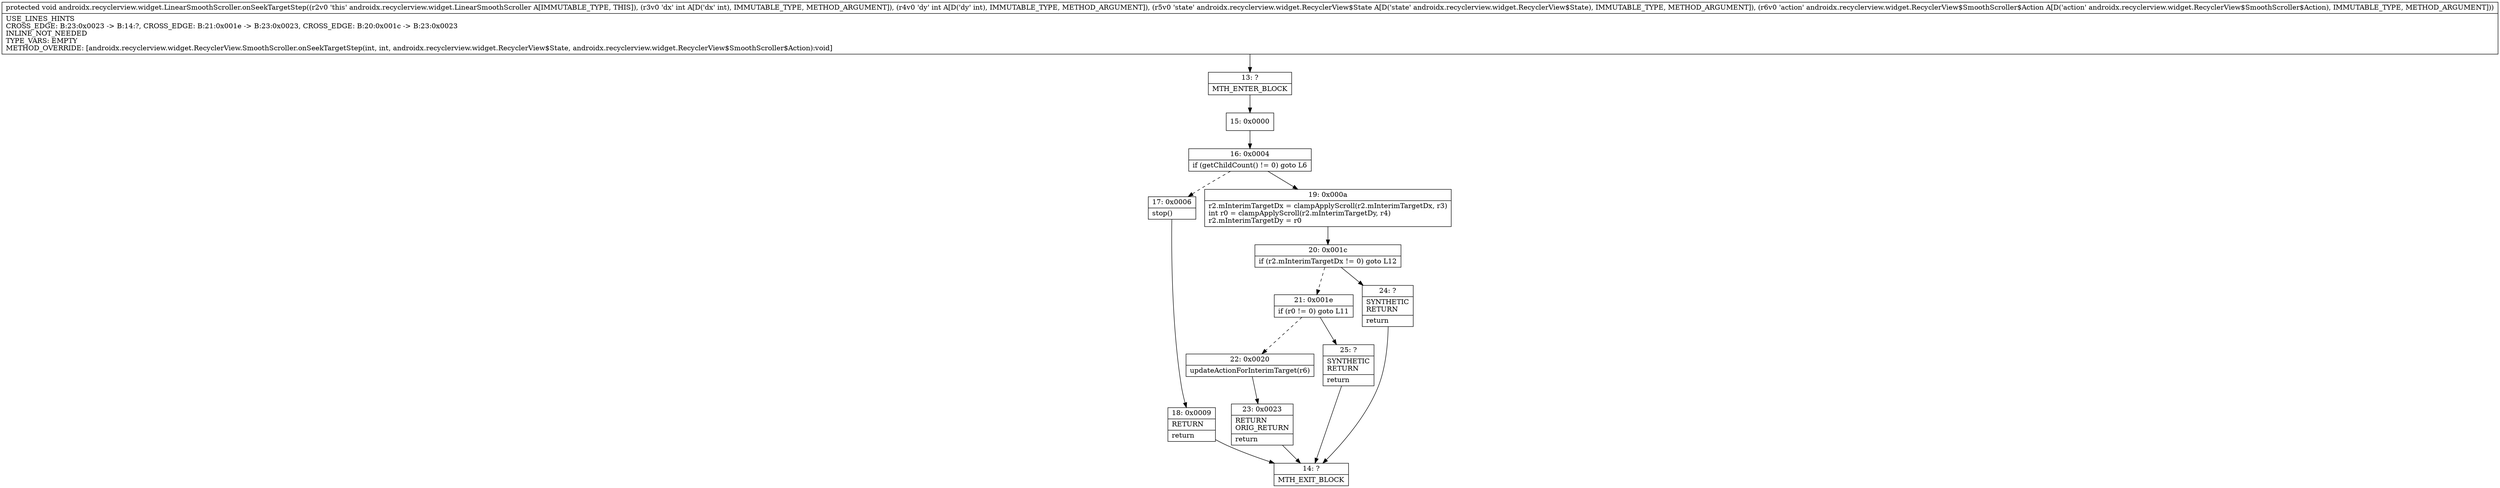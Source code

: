 digraph "CFG forandroidx.recyclerview.widget.LinearSmoothScroller.onSeekTargetStep(IILandroidx\/recyclerview\/widget\/RecyclerView$State;Landroidx\/recyclerview\/widget\/RecyclerView$SmoothScroller$Action;)V" {
Node_13 [shape=record,label="{13\:\ ?|MTH_ENTER_BLOCK\l}"];
Node_15 [shape=record,label="{15\:\ 0x0000}"];
Node_16 [shape=record,label="{16\:\ 0x0004|if (getChildCount() != 0) goto L6\l}"];
Node_17 [shape=record,label="{17\:\ 0x0006|stop()\l}"];
Node_18 [shape=record,label="{18\:\ 0x0009|RETURN\l|return\l}"];
Node_14 [shape=record,label="{14\:\ ?|MTH_EXIT_BLOCK\l}"];
Node_19 [shape=record,label="{19\:\ 0x000a|r2.mInterimTargetDx = clampApplyScroll(r2.mInterimTargetDx, r3)\lint r0 = clampApplyScroll(r2.mInterimTargetDy, r4)\lr2.mInterimTargetDy = r0\l}"];
Node_20 [shape=record,label="{20\:\ 0x001c|if (r2.mInterimTargetDx != 0) goto L12\l}"];
Node_21 [shape=record,label="{21\:\ 0x001e|if (r0 != 0) goto L11\l}"];
Node_22 [shape=record,label="{22\:\ 0x0020|updateActionForInterimTarget(r6)\l}"];
Node_23 [shape=record,label="{23\:\ 0x0023|RETURN\lORIG_RETURN\l|return\l}"];
Node_25 [shape=record,label="{25\:\ ?|SYNTHETIC\lRETURN\l|return\l}"];
Node_24 [shape=record,label="{24\:\ ?|SYNTHETIC\lRETURN\l|return\l}"];
MethodNode[shape=record,label="{protected void androidx.recyclerview.widget.LinearSmoothScroller.onSeekTargetStep((r2v0 'this' androidx.recyclerview.widget.LinearSmoothScroller A[IMMUTABLE_TYPE, THIS]), (r3v0 'dx' int A[D('dx' int), IMMUTABLE_TYPE, METHOD_ARGUMENT]), (r4v0 'dy' int A[D('dy' int), IMMUTABLE_TYPE, METHOD_ARGUMENT]), (r5v0 'state' androidx.recyclerview.widget.RecyclerView$State A[D('state' androidx.recyclerview.widget.RecyclerView$State), IMMUTABLE_TYPE, METHOD_ARGUMENT]), (r6v0 'action' androidx.recyclerview.widget.RecyclerView$SmoothScroller$Action A[D('action' androidx.recyclerview.widget.RecyclerView$SmoothScroller$Action), IMMUTABLE_TYPE, METHOD_ARGUMENT]))  | USE_LINES_HINTS\lCROSS_EDGE: B:23:0x0023 \-\> B:14:?, CROSS_EDGE: B:21:0x001e \-\> B:23:0x0023, CROSS_EDGE: B:20:0x001c \-\> B:23:0x0023\lINLINE_NOT_NEEDED\lTYPE_VARS: EMPTY\lMETHOD_OVERRIDE: [androidx.recyclerview.widget.RecyclerView.SmoothScroller.onSeekTargetStep(int, int, androidx.recyclerview.widget.RecyclerView$State, androidx.recyclerview.widget.RecyclerView$SmoothScroller$Action):void]\l}"];
MethodNode -> Node_13;Node_13 -> Node_15;
Node_15 -> Node_16;
Node_16 -> Node_17[style=dashed];
Node_16 -> Node_19;
Node_17 -> Node_18;
Node_18 -> Node_14;
Node_19 -> Node_20;
Node_20 -> Node_21[style=dashed];
Node_20 -> Node_24;
Node_21 -> Node_22[style=dashed];
Node_21 -> Node_25;
Node_22 -> Node_23;
Node_23 -> Node_14;
Node_25 -> Node_14;
Node_24 -> Node_14;
}

